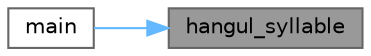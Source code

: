 digraph "hangul_syllable"
{
 // LATEX_PDF_SIZE
  bgcolor="transparent";
  edge [fontname=Helvetica,fontsize=10,labelfontname=Helvetica,labelfontsize=10];
  node [fontname=Helvetica,fontsize=10,shape=box,height=0.2,width=0.4];
  rankdir="RL";
  Node1 [label="hangul_syllable",height=0.2,width=0.4,color="gray40", fillcolor="grey60", style="filled", fontcolor="black",tooltip="Given letters in a Hangul syllable, return a glyph."];
  Node1 -> Node2 [dir="back",color="steelblue1",style="solid"];
  Node2 [label="main",height=0.2,width=0.4,color="grey40", fillcolor="white", style="filled",URL="$johab2syllables_8c.html#a0ddf1224851353fc92bfbff6f499fa97",tooltip="The main function."];
}
